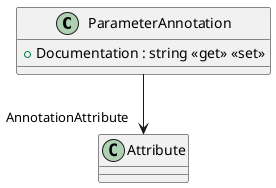 @startuml
class ParameterAnnotation {
    + Documentation : string <<get>> <<set>>
}
ParameterAnnotation --> "AnnotationAttribute" Attribute
@enduml
